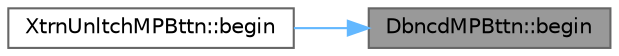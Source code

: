 digraph "DbncdMPBttn::begin"
{
 // LATEX_PDF_SIZE
  bgcolor="transparent";
  edge [fontname=Helvetica,fontsize=10,labelfontname=Helvetica,labelfontsize=10];
  node [fontname=Helvetica,fontsize=10,shape=box,height=0.2,width=0.4];
  rankdir="RL";
  Node1 [id="Node000001",label="DbncdMPBttn::begin",height=0.2,width=0.4,color="gray40", fillcolor="grey60", style="filled", fontcolor="black",tooltip="Attaches the instantiated object to a timer that monitors the input pins and updates the object statu..."];
  Node1 -> Node2 [id="edge1_Node000001_Node000002",dir="back",color="steelblue1",style="solid",tooltip=" "];
  Node2 [id="Node000002",label="XtrnUnltchMPBttn::begin",height=0.2,width=0.4,color="grey40", fillcolor="white", style="filled",URL="$class_xtrn_unltch_m_p_bttn.html#abbaefe6ef9be66f2d45cc29a339a9b11",tooltip="See DbncdMPBttn::begin(const unsigned long int)"];
}

